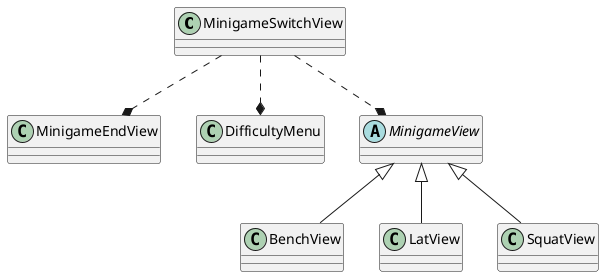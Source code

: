 @startuml
'https://plantuml.com/class-diagram

class MinigameSwitchView
class MinigameEndView
class DifficultyMenu
abstract class MinigameView
class BenchView extends MinigameView
class LatView extends MinigameView
class SquatView extends MinigameView

MinigameSwitchView ..* MinigameEndView
MinigameSwitchView ..* DifficultyMenu
MinigameSwitchView ..* MinigameView

@enduml